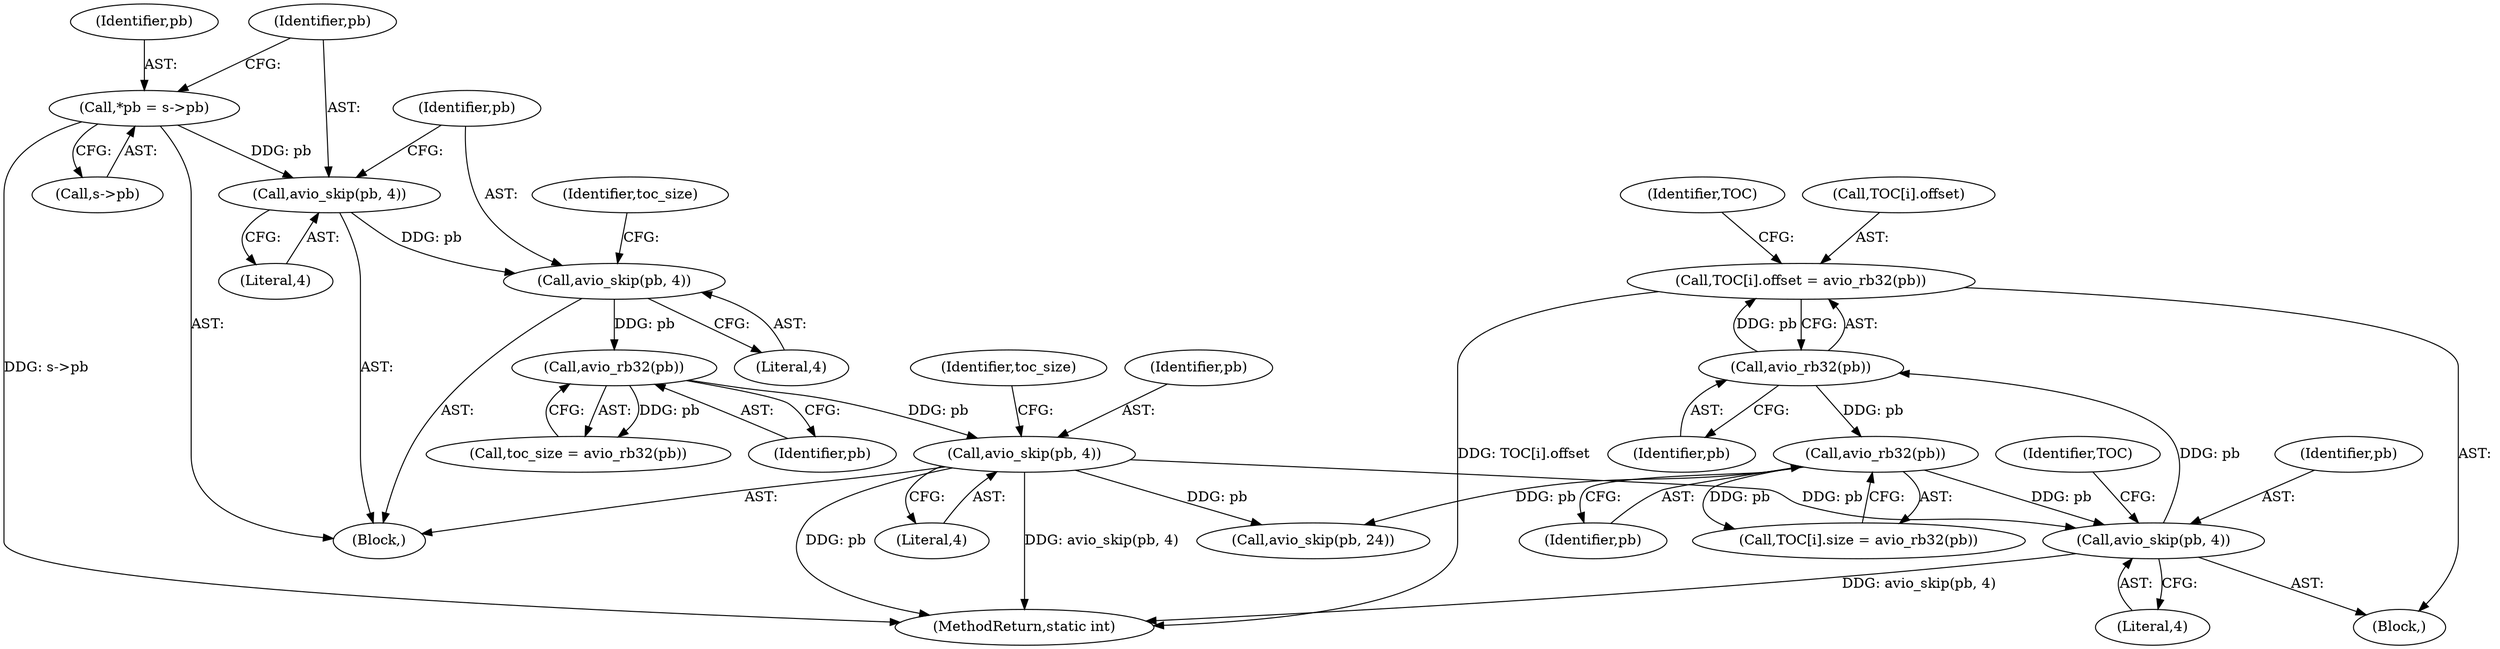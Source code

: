 digraph "0_FFmpeg_ed188f6dcdf0935c939ed813cf8745d50742014b@array" {
"1000216" [label="(Call,TOC[i].offset = avio_rb32(pb))"];
"1000222" [label="(Call,avio_rb32(pb))"];
"1000213" [label="(Call,avio_skip(pb, 4))"];
"1000194" [label="(Call,avio_skip(pb, 4))"];
"1000192" [label="(Call,avio_rb32(pb))"];
"1000187" [label="(Call,avio_skip(pb, 4))"];
"1000184" [label="(Call,avio_skip(pb, 4))"];
"1000177" [label="(Call,*pb = s->pb)"];
"1000230" [label="(Call,avio_rb32(pb))"];
"1000199" [label="(Identifier,toc_size)"];
"1000128" [label="(Block,)"];
"1000177" [label="(Call,*pb = s->pb)"];
"1000212" [label="(Block,)"];
"1000227" [label="(Identifier,TOC)"];
"1000178" [label="(Identifier,pb)"];
"1000223" [label="(Identifier,pb)"];
"1000232" [label="(Call,avio_skip(pb, 24))"];
"1000224" [label="(Call,TOC[i].size = avio_rb32(pb))"];
"1000214" [label="(Identifier,pb)"];
"1000194" [label="(Call,avio_skip(pb, 4))"];
"1000189" [label="(Literal,4)"];
"1000184" [label="(Call,avio_skip(pb, 4))"];
"1000213" [label="(Call,avio_skip(pb, 4))"];
"1000179" [label="(Call,s->pb)"];
"1000215" [label="(Literal,4)"];
"1000216" [label="(Call,TOC[i].offset = avio_rb32(pb))"];
"1000187" [label="(Call,avio_skip(pb, 4))"];
"1000191" [label="(Identifier,toc_size)"];
"1000219" [label="(Identifier,TOC)"];
"1000222" [label="(Call,avio_rb32(pb))"];
"1000231" [label="(Identifier,pb)"];
"1000190" [label="(Call,toc_size = avio_rb32(pb))"];
"1000196" [label="(Literal,4)"];
"1000193" [label="(Identifier,pb)"];
"1000188" [label="(Identifier,pb)"];
"1000192" [label="(Call,avio_rb32(pb))"];
"1000217" [label="(Call,TOC[i].offset)"];
"1000230" [label="(Call,avio_rb32(pb))"];
"1000877" [label="(MethodReturn,static int)"];
"1000195" [label="(Identifier,pb)"];
"1000185" [label="(Identifier,pb)"];
"1000186" [label="(Literal,4)"];
"1000216" -> "1000212"  [label="AST: "];
"1000216" -> "1000222"  [label="CFG: "];
"1000217" -> "1000216"  [label="AST: "];
"1000222" -> "1000216"  [label="AST: "];
"1000227" -> "1000216"  [label="CFG: "];
"1000216" -> "1000877"  [label="DDG: TOC[i].offset"];
"1000222" -> "1000216"  [label="DDG: pb"];
"1000222" -> "1000223"  [label="CFG: "];
"1000223" -> "1000222"  [label="AST: "];
"1000213" -> "1000222"  [label="DDG: pb"];
"1000222" -> "1000230"  [label="DDG: pb"];
"1000213" -> "1000212"  [label="AST: "];
"1000213" -> "1000215"  [label="CFG: "];
"1000214" -> "1000213"  [label="AST: "];
"1000215" -> "1000213"  [label="AST: "];
"1000219" -> "1000213"  [label="CFG: "];
"1000213" -> "1000877"  [label="DDG: avio_skip(pb, 4)"];
"1000194" -> "1000213"  [label="DDG: pb"];
"1000230" -> "1000213"  [label="DDG: pb"];
"1000194" -> "1000128"  [label="AST: "];
"1000194" -> "1000196"  [label="CFG: "];
"1000195" -> "1000194"  [label="AST: "];
"1000196" -> "1000194"  [label="AST: "];
"1000199" -> "1000194"  [label="CFG: "];
"1000194" -> "1000877"  [label="DDG: avio_skip(pb, 4)"];
"1000194" -> "1000877"  [label="DDG: pb"];
"1000192" -> "1000194"  [label="DDG: pb"];
"1000194" -> "1000232"  [label="DDG: pb"];
"1000192" -> "1000190"  [label="AST: "];
"1000192" -> "1000193"  [label="CFG: "];
"1000193" -> "1000192"  [label="AST: "];
"1000190" -> "1000192"  [label="CFG: "];
"1000192" -> "1000190"  [label="DDG: pb"];
"1000187" -> "1000192"  [label="DDG: pb"];
"1000187" -> "1000128"  [label="AST: "];
"1000187" -> "1000189"  [label="CFG: "];
"1000188" -> "1000187"  [label="AST: "];
"1000189" -> "1000187"  [label="AST: "];
"1000191" -> "1000187"  [label="CFG: "];
"1000184" -> "1000187"  [label="DDG: pb"];
"1000184" -> "1000128"  [label="AST: "];
"1000184" -> "1000186"  [label="CFG: "];
"1000185" -> "1000184"  [label="AST: "];
"1000186" -> "1000184"  [label="AST: "];
"1000188" -> "1000184"  [label="CFG: "];
"1000177" -> "1000184"  [label="DDG: pb"];
"1000177" -> "1000128"  [label="AST: "];
"1000177" -> "1000179"  [label="CFG: "];
"1000178" -> "1000177"  [label="AST: "];
"1000179" -> "1000177"  [label="AST: "];
"1000185" -> "1000177"  [label="CFG: "];
"1000177" -> "1000877"  [label="DDG: s->pb"];
"1000230" -> "1000224"  [label="AST: "];
"1000230" -> "1000231"  [label="CFG: "];
"1000231" -> "1000230"  [label="AST: "];
"1000224" -> "1000230"  [label="CFG: "];
"1000230" -> "1000224"  [label="DDG: pb"];
"1000230" -> "1000232"  [label="DDG: pb"];
}
